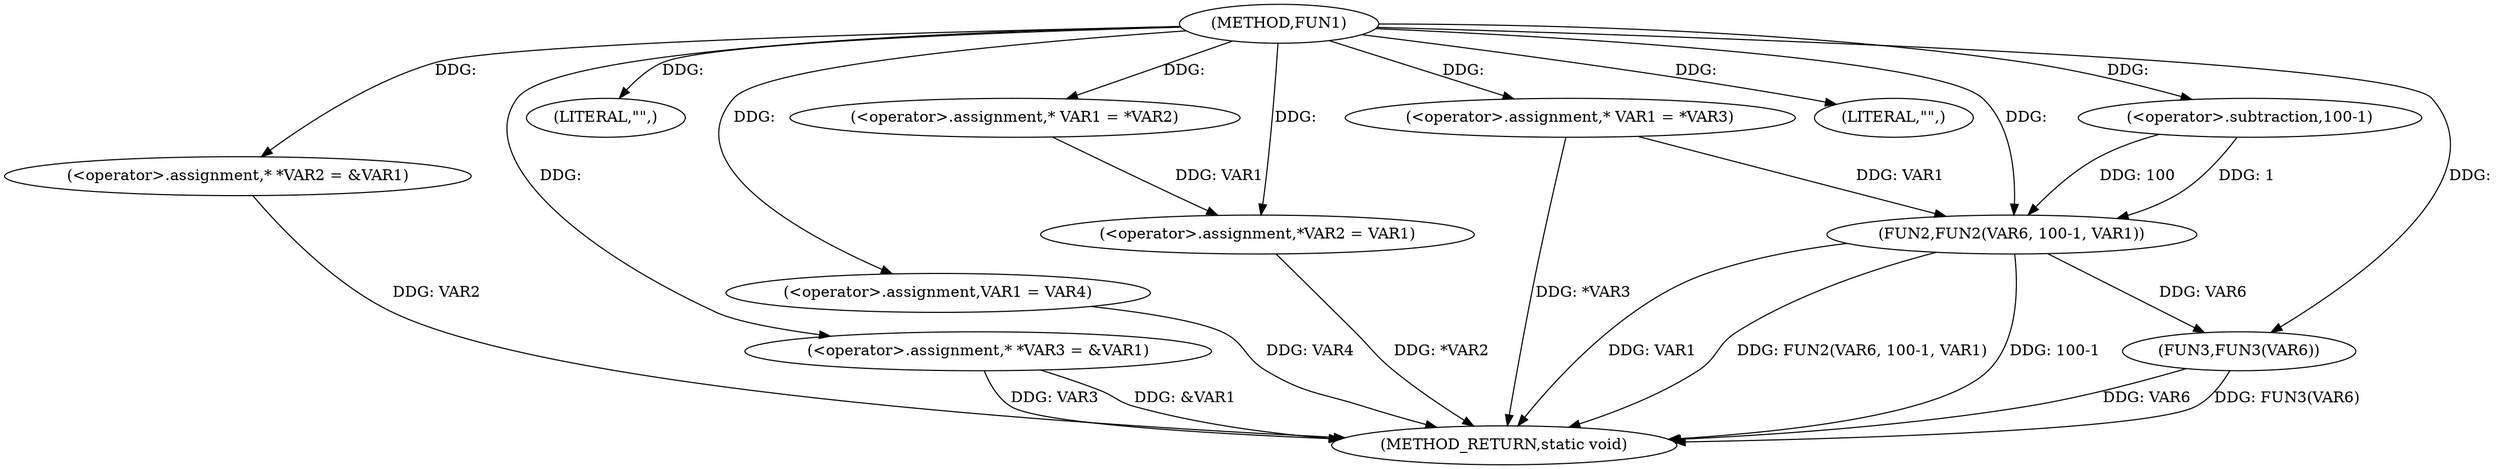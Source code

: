 digraph FUN1 {  
"1000100" [label = "(METHOD,FUN1)" ]
"1000143" [label = "(METHOD_RETURN,static void)" ]
"1000104" [label = "(<operator>.assignment,* *VAR2 = &VAR1)" ]
"1000109" [label = "(<operator>.assignment,* *VAR3 = &VAR1)" ]
"1000113" [label = "(LITERAL,\"\",)" ]
"1000114" [label = "(<operator>.assignment,VAR1 = VAR4)" ]
"1000119" [label = "(<operator>.assignment,* VAR1 = *VAR2)" ]
"1000123" [label = "(<operator>.assignment,*VAR2 = VAR1)" ]
"1000129" [label = "(<operator>.assignment,* VAR1 = *VAR3)" ]
"1000134" [label = "(LITERAL,\"\",)" ]
"1000135" [label = "(FUN2,FUN2(VAR6, 100-1, VAR1))" ]
"1000137" [label = "(<operator>.subtraction,100-1)" ]
"1000141" [label = "(FUN3,FUN3(VAR6))" ]
  "1000141" -> "1000143"  [ label = "DDG: VAR6"] 
  "1000104" -> "1000143"  [ label = "DDG: VAR2"] 
  "1000135" -> "1000143"  [ label = "DDG: VAR1"] 
  "1000141" -> "1000143"  [ label = "DDG: FUN3(VAR6)"] 
  "1000135" -> "1000143"  [ label = "DDG: FUN2(VAR6, 100-1, VAR1)"] 
  "1000109" -> "1000143"  [ label = "DDG: VAR3"] 
  "1000109" -> "1000143"  [ label = "DDG: &VAR1"] 
  "1000114" -> "1000143"  [ label = "DDG: VAR4"] 
  "1000135" -> "1000143"  [ label = "DDG: 100-1"] 
  "1000129" -> "1000143"  [ label = "DDG: *VAR3"] 
  "1000123" -> "1000143"  [ label = "DDG: *VAR2"] 
  "1000100" -> "1000104"  [ label = "DDG: "] 
  "1000100" -> "1000109"  [ label = "DDG: "] 
  "1000100" -> "1000113"  [ label = "DDG: "] 
  "1000100" -> "1000114"  [ label = "DDG: "] 
  "1000100" -> "1000119"  [ label = "DDG: "] 
  "1000119" -> "1000123"  [ label = "DDG: VAR1"] 
  "1000100" -> "1000123"  [ label = "DDG: "] 
  "1000100" -> "1000129"  [ label = "DDG: "] 
  "1000100" -> "1000134"  [ label = "DDG: "] 
  "1000100" -> "1000135"  [ label = "DDG: "] 
  "1000137" -> "1000135"  [ label = "DDG: 100"] 
  "1000137" -> "1000135"  [ label = "DDG: 1"] 
  "1000100" -> "1000137"  [ label = "DDG: "] 
  "1000129" -> "1000135"  [ label = "DDG: VAR1"] 
  "1000135" -> "1000141"  [ label = "DDG: VAR6"] 
  "1000100" -> "1000141"  [ label = "DDG: "] 
}
